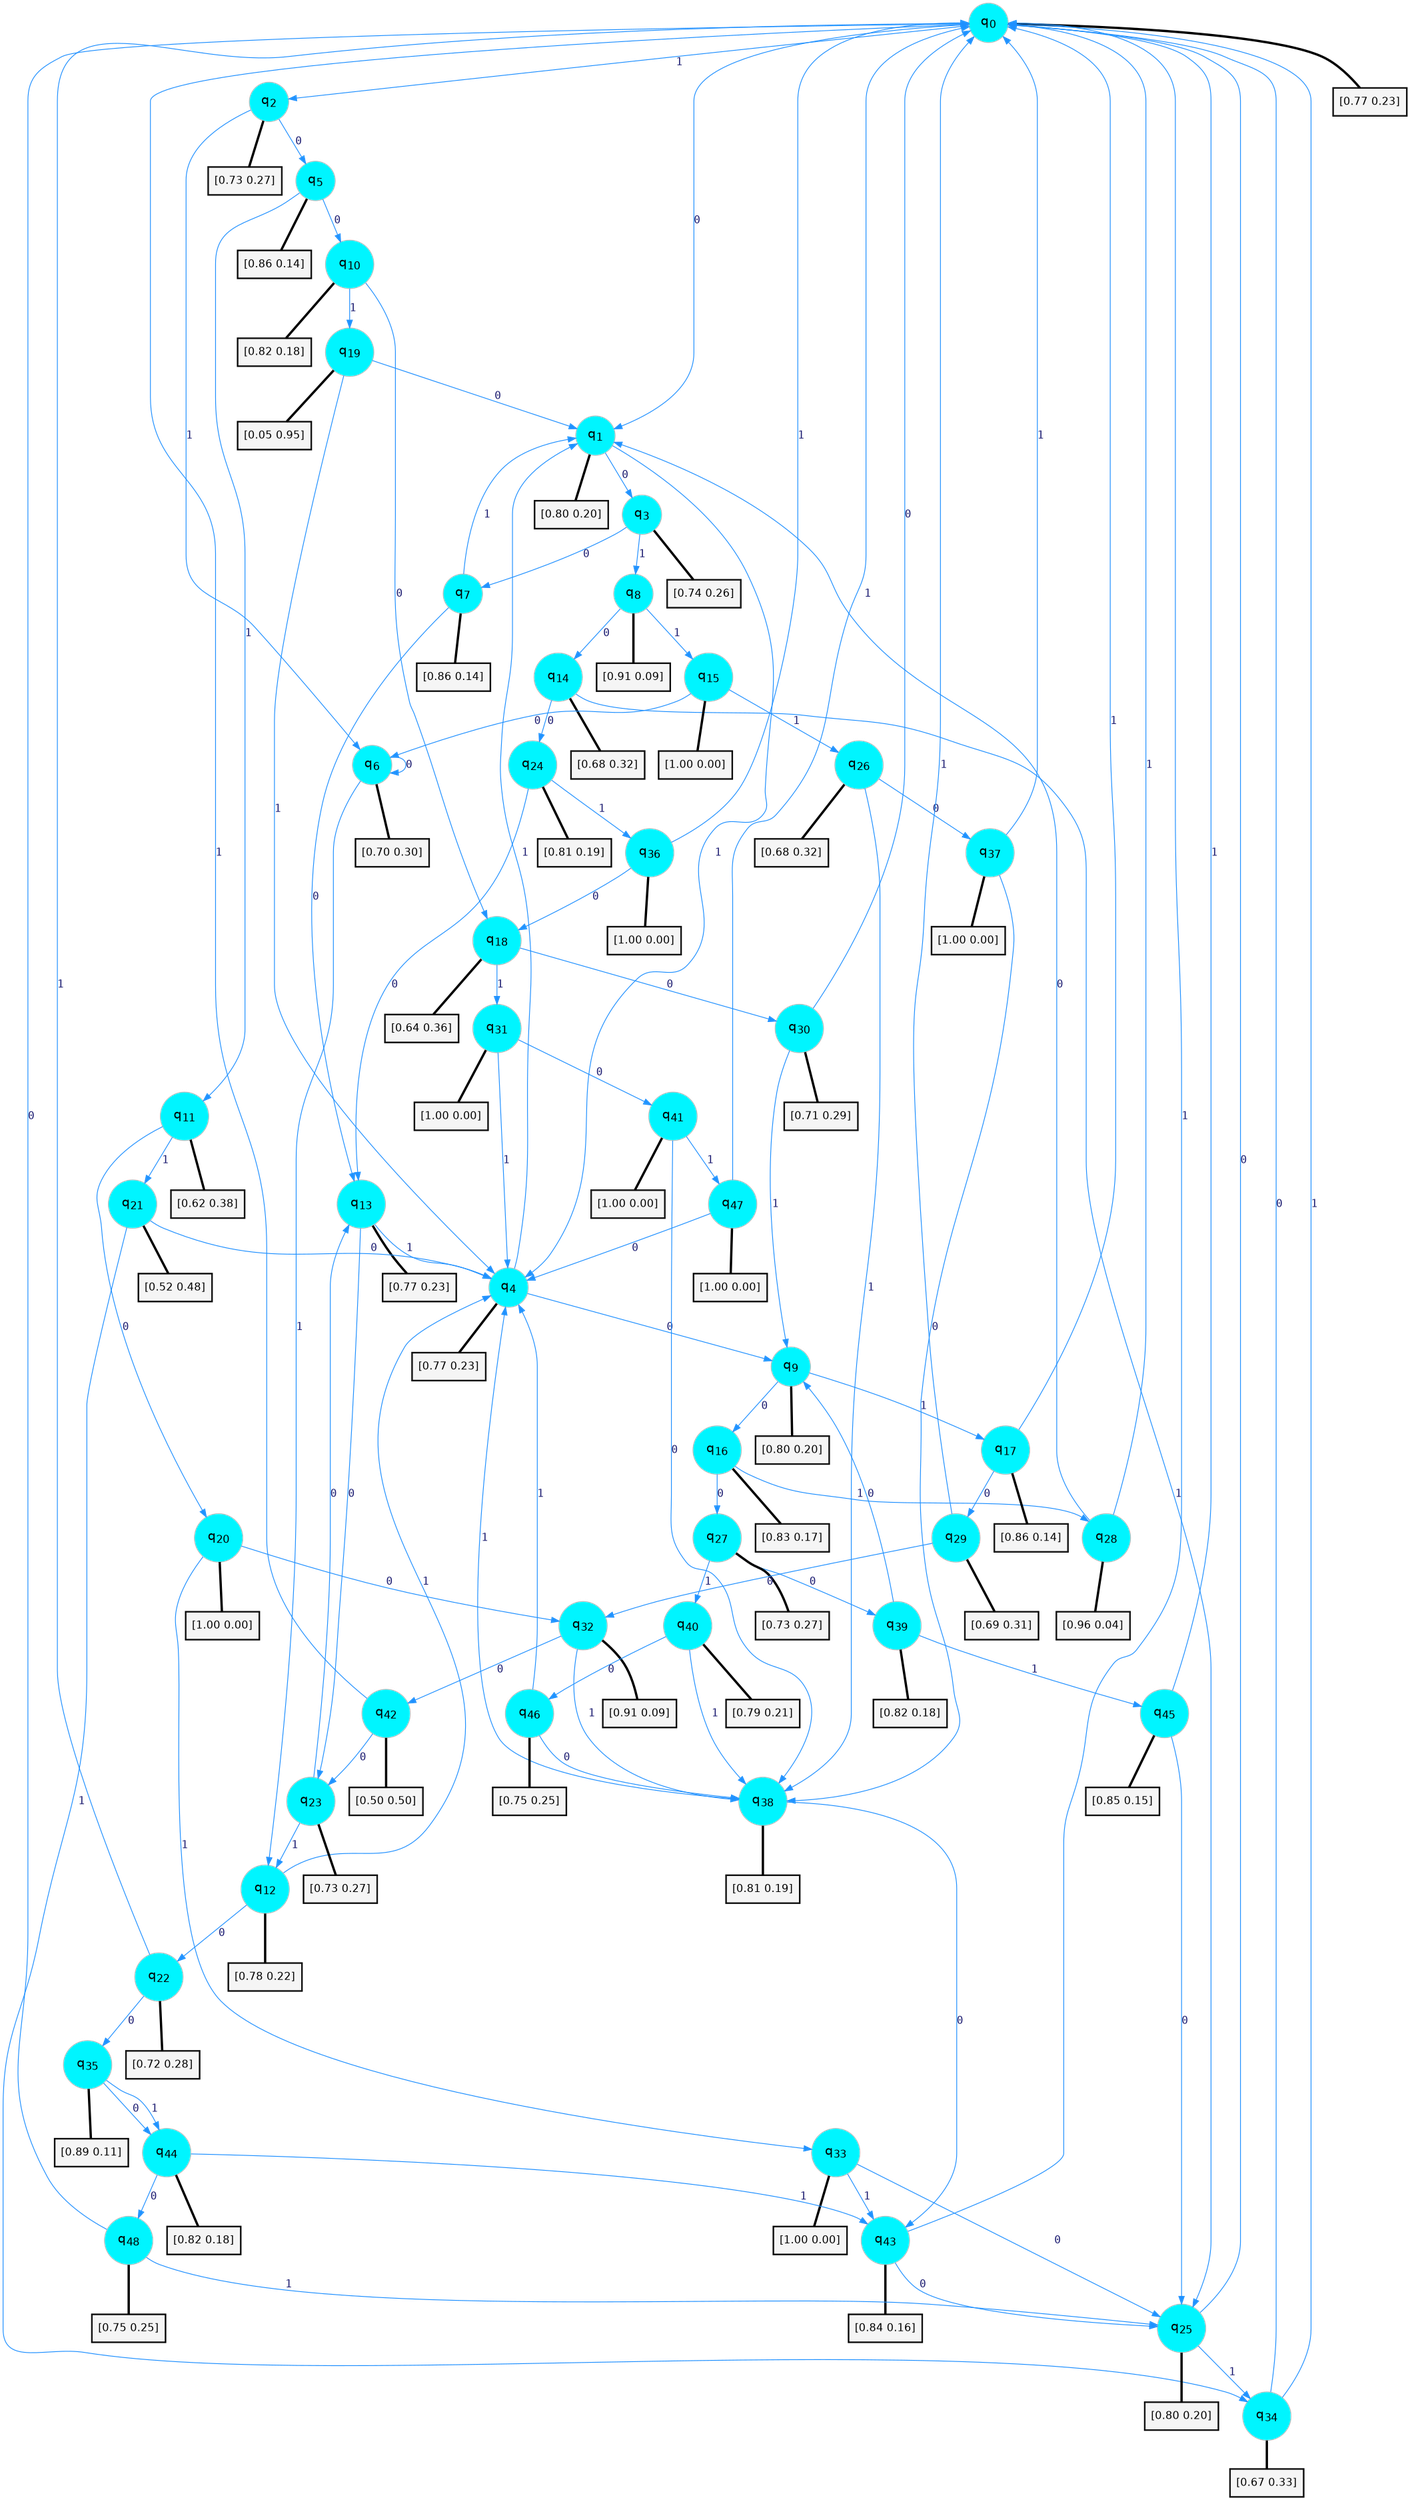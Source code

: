 digraph G {
graph [
bgcolor=transparent, dpi=300, rankdir=TD, size="40,25"];
node [
color=gray, fillcolor=turquoise1, fontcolor=black, fontname=Helvetica, fontsize=16, fontweight=bold, shape=circle, style=filled];
edge [
arrowsize=1, color=dodgerblue1, fontcolor=midnightblue, fontname=courier, fontweight=bold, penwidth=1, style=solid, weight=20];
0[label=<q<SUB>0</SUB>>];
1[label=<q<SUB>1</SUB>>];
2[label=<q<SUB>2</SUB>>];
3[label=<q<SUB>3</SUB>>];
4[label=<q<SUB>4</SUB>>];
5[label=<q<SUB>5</SUB>>];
6[label=<q<SUB>6</SUB>>];
7[label=<q<SUB>7</SUB>>];
8[label=<q<SUB>8</SUB>>];
9[label=<q<SUB>9</SUB>>];
10[label=<q<SUB>10</SUB>>];
11[label=<q<SUB>11</SUB>>];
12[label=<q<SUB>12</SUB>>];
13[label=<q<SUB>13</SUB>>];
14[label=<q<SUB>14</SUB>>];
15[label=<q<SUB>15</SUB>>];
16[label=<q<SUB>16</SUB>>];
17[label=<q<SUB>17</SUB>>];
18[label=<q<SUB>18</SUB>>];
19[label=<q<SUB>19</SUB>>];
20[label=<q<SUB>20</SUB>>];
21[label=<q<SUB>21</SUB>>];
22[label=<q<SUB>22</SUB>>];
23[label=<q<SUB>23</SUB>>];
24[label=<q<SUB>24</SUB>>];
25[label=<q<SUB>25</SUB>>];
26[label=<q<SUB>26</SUB>>];
27[label=<q<SUB>27</SUB>>];
28[label=<q<SUB>28</SUB>>];
29[label=<q<SUB>29</SUB>>];
30[label=<q<SUB>30</SUB>>];
31[label=<q<SUB>31</SUB>>];
32[label=<q<SUB>32</SUB>>];
33[label=<q<SUB>33</SUB>>];
34[label=<q<SUB>34</SUB>>];
35[label=<q<SUB>35</SUB>>];
36[label=<q<SUB>36</SUB>>];
37[label=<q<SUB>37</SUB>>];
38[label=<q<SUB>38</SUB>>];
39[label=<q<SUB>39</SUB>>];
40[label=<q<SUB>40</SUB>>];
41[label=<q<SUB>41</SUB>>];
42[label=<q<SUB>42</SUB>>];
43[label=<q<SUB>43</SUB>>];
44[label=<q<SUB>44</SUB>>];
45[label=<q<SUB>45</SUB>>];
46[label=<q<SUB>46</SUB>>];
47[label=<q<SUB>47</SUB>>];
48[label=<q<SUB>48</SUB>>];
49[label="[0.77 0.23]", shape=box,fontcolor=black, fontname=Helvetica, fontsize=14, penwidth=2, fillcolor=whitesmoke,color=black];
50[label="[0.80 0.20]", shape=box,fontcolor=black, fontname=Helvetica, fontsize=14, penwidth=2, fillcolor=whitesmoke,color=black];
51[label="[0.73 0.27]", shape=box,fontcolor=black, fontname=Helvetica, fontsize=14, penwidth=2, fillcolor=whitesmoke,color=black];
52[label="[0.74 0.26]", shape=box,fontcolor=black, fontname=Helvetica, fontsize=14, penwidth=2, fillcolor=whitesmoke,color=black];
53[label="[0.77 0.23]", shape=box,fontcolor=black, fontname=Helvetica, fontsize=14, penwidth=2, fillcolor=whitesmoke,color=black];
54[label="[0.86 0.14]", shape=box,fontcolor=black, fontname=Helvetica, fontsize=14, penwidth=2, fillcolor=whitesmoke,color=black];
55[label="[0.70 0.30]", shape=box,fontcolor=black, fontname=Helvetica, fontsize=14, penwidth=2, fillcolor=whitesmoke,color=black];
56[label="[0.86 0.14]", shape=box,fontcolor=black, fontname=Helvetica, fontsize=14, penwidth=2, fillcolor=whitesmoke,color=black];
57[label="[0.91 0.09]", shape=box,fontcolor=black, fontname=Helvetica, fontsize=14, penwidth=2, fillcolor=whitesmoke,color=black];
58[label="[0.80 0.20]", shape=box,fontcolor=black, fontname=Helvetica, fontsize=14, penwidth=2, fillcolor=whitesmoke,color=black];
59[label="[0.82 0.18]", shape=box,fontcolor=black, fontname=Helvetica, fontsize=14, penwidth=2, fillcolor=whitesmoke,color=black];
60[label="[0.62 0.38]", shape=box,fontcolor=black, fontname=Helvetica, fontsize=14, penwidth=2, fillcolor=whitesmoke,color=black];
61[label="[0.78 0.22]", shape=box,fontcolor=black, fontname=Helvetica, fontsize=14, penwidth=2, fillcolor=whitesmoke,color=black];
62[label="[0.77 0.23]", shape=box,fontcolor=black, fontname=Helvetica, fontsize=14, penwidth=2, fillcolor=whitesmoke,color=black];
63[label="[0.68 0.32]", shape=box,fontcolor=black, fontname=Helvetica, fontsize=14, penwidth=2, fillcolor=whitesmoke,color=black];
64[label="[1.00 0.00]", shape=box,fontcolor=black, fontname=Helvetica, fontsize=14, penwidth=2, fillcolor=whitesmoke,color=black];
65[label="[0.83 0.17]", shape=box,fontcolor=black, fontname=Helvetica, fontsize=14, penwidth=2, fillcolor=whitesmoke,color=black];
66[label="[0.86 0.14]", shape=box,fontcolor=black, fontname=Helvetica, fontsize=14, penwidth=2, fillcolor=whitesmoke,color=black];
67[label="[0.64 0.36]", shape=box,fontcolor=black, fontname=Helvetica, fontsize=14, penwidth=2, fillcolor=whitesmoke,color=black];
68[label="[0.05 0.95]", shape=box,fontcolor=black, fontname=Helvetica, fontsize=14, penwidth=2, fillcolor=whitesmoke,color=black];
69[label="[1.00 0.00]", shape=box,fontcolor=black, fontname=Helvetica, fontsize=14, penwidth=2, fillcolor=whitesmoke,color=black];
70[label="[0.52 0.48]", shape=box,fontcolor=black, fontname=Helvetica, fontsize=14, penwidth=2, fillcolor=whitesmoke,color=black];
71[label="[0.72 0.28]", shape=box,fontcolor=black, fontname=Helvetica, fontsize=14, penwidth=2, fillcolor=whitesmoke,color=black];
72[label="[0.73 0.27]", shape=box,fontcolor=black, fontname=Helvetica, fontsize=14, penwidth=2, fillcolor=whitesmoke,color=black];
73[label="[0.81 0.19]", shape=box,fontcolor=black, fontname=Helvetica, fontsize=14, penwidth=2, fillcolor=whitesmoke,color=black];
74[label="[0.80 0.20]", shape=box,fontcolor=black, fontname=Helvetica, fontsize=14, penwidth=2, fillcolor=whitesmoke,color=black];
75[label="[0.68 0.32]", shape=box,fontcolor=black, fontname=Helvetica, fontsize=14, penwidth=2, fillcolor=whitesmoke,color=black];
76[label="[0.73 0.27]", shape=box,fontcolor=black, fontname=Helvetica, fontsize=14, penwidth=2, fillcolor=whitesmoke,color=black];
77[label="[0.96 0.04]", shape=box,fontcolor=black, fontname=Helvetica, fontsize=14, penwidth=2, fillcolor=whitesmoke,color=black];
78[label="[0.69 0.31]", shape=box,fontcolor=black, fontname=Helvetica, fontsize=14, penwidth=2, fillcolor=whitesmoke,color=black];
79[label="[0.71 0.29]", shape=box,fontcolor=black, fontname=Helvetica, fontsize=14, penwidth=2, fillcolor=whitesmoke,color=black];
80[label="[1.00 0.00]", shape=box,fontcolor=black, fontname=Helvetica, fontsize=14, penwidth=2, fillcolor=whitesmoke,color=black];
81[label="[0.91 0.09]", shape=box,fontcolor=black, fontname=Helvetica, fontsize=14, penwidth=2, fillcolor=whitesmoke,color=black];
82[label="[1.00 0.00]", shape=box,fontcolor=black, fontname=Helvetica, fontsize=14, penwidth=2, fillcolor=whitesmoke,color=black];
83[label="[0.67 0.33]", shape=box,fontcolor=black, fontname=Helvetica, fontsize=14, penwidth=2, fillcolor=whitesmoke,color=black];
84[label="[0.89 0.11]", shape=box,fontcolor=black, fontname=Helvetica, fontsize=14, penwidth=2, fillcolor=whitesmoke,color=black];
85[label="[1.00 0.00]", shape=box,fontcolor=black, fontname=Helvetica, fontsize=14, penwidth=2, fillcolor=whitesmoke,color=black];
86[label="[1.00 0.00]", shape=box,fontcolor=black, fontname=Helvetica, fontsize=14, penwidth=2, fillcolor=whitesmoke,color=black];
87[label="[0.81 0.19]", shape=box,fontcolor=black, fontname=Helvetica, fontsize=14, penwidth=2, fillcolor=whitesmoke,color=black];
88[label="[0.82 0.18]", shape=box,fontcolor=black, fontname=Helvetica, fontsize=14, penwidth=2, fillcolor=whitesmoke,color=black];
89[label="[0.79 0.21]", shape=box,fontcolor=black, fontname=Helvetica, fontsize=14, penwidth=2, fillcolor=whitesmoke,color=black];
90[label="[1.00 0.00]", shape=box,fontcolor=black, fontname=Helvetica, fontsize=14, penwidth=2, fillcolor=whitesmoke,color=black];
91[label="[0.50 0.50]", shape=box,fontcolor=black, fontname=Helvetica, fontsize=14, penwidth=2, fillcolor=whitesmoke,color=black];
92[label="[0.84 0.16]", shape=box,fontcolor=black, fontname=Helvetica, fontsize=14, penwidth=2, fillcolor=whitesmoke,color=black];
93[label="[0.82 0.18]", shape=box,fontcolor=black, fontname=Helvetica, fontsize=14, penwidth=2, fillcolor=whitesmoke,color=black];
94[label="[0.85 0.15]", shape=box,fontcolor=black, fontname=Helvetica, fontsize=14, penwidth=2, fillcolor=whitesmoke,color=black];
95[label="[0.75 0.25]", shape=box,fontcolor=black, fontname=Helvetica, fontsize=14, penwidth=2, fillcolor=whitesmoke,color=black];
96[label="[1.00 0.00]", shape=box,fontcolor=black, fontname=Helvetica, fontsize=14, penwidth=2, fillcolor=whitesmoke,color=black];
97[label="[0.75 0.25]", shape=box,fontcolor=black, fontname=Helvetica, fontsize=14, penwidth=2, fillcolor=whitesmoke,color=black];
0->1 [label=0];
0->2 [label=1];
0->49 [arrowhead=none, penwidth=3,color=black];
1->3 [label=0];
1->4 [label=1];
1->50 [arrowhead=none, penwidth=3,color=black];
2->5 [label=0];
2->6 [label=1];
2->51 [arrowhead=none, penwidth=3,color=black];
3->7 [label=0];
3->8 [label=1];
3->52 [arrowhead=none, penwidth=3,color=black];
4->9 [label=0];
4->1 [label=1];
4->53 [arrowhead=none, penwidth=3,color=black];
5->10 [label=0];
5->11 [label=1];
5->54 [arrowhead=none, penwidth=3,color=black];
6->6 [label=0];
6->12 [label=1];
6->55 [arrowhead=none, penwidth=3,color=black];
7->13 [label=0];
7->1 [label=1];
7->56 [arrowhead=none, penwidth=3,color=black];
8->14 [label=0];
8->15 [label=1];
8->57 [arrowhead=none, penwidth=3,color=black];
9->16 [label=0];
9->17 [label=1];
9->58 [arrowhead=none, penwidth=3,color=black];
10->18 [label=0];
10->19 [label=1];
10->59 [arrowhead=none, penwidth=3,color=black];
11->20 [label=0];
11->21 [label=1];
11->60 [arrowhead=none, penwidth=3,color=black];
12->22 [label=0];
12->4 [label=1];
12->61 [arrowhead=none, penwidth=3,color=black];
13->23 [label=0];
13->4 [label=1];
13->62 [arrowhead=none, penwidth=3,color=black];
14->24 [label=0];
14->25 [label=1];
14->63 [arrowhead=none, penwidth=3,color=black];
15->6 [label=0];
15->26 [label=1];
15->64 [arrowhead=none, penwidth=3,color=black];
16->27 [label=0];
16->28 [label=1];
16->65 [arrowhead=none, penwidth=3,color=black];
17->29 [label=0];
17->0 [label=1];
17->66 [arrowhead=none, penwidth=3,color=black];
18->30 [label=0];
18->31 [label=1];
18->67 [arrowhead=none, penwidth=3,color=black];
19->1 [label=0];
19->4 [label=1];
19->68 [arrowhead=none, penwidth=3,color=black];
20->32 [label=0];
20->33 [label=1];
20->69 [arrowhead=none, penwidth=3,color=black];
21->4 [label=0];
21->34 [label=1];
21->70 [arrowhead=none, penwidth=3,color=black];
22->35 [label=0];
22->0 [label=1];
22->71 [arrowhead=none, penwidth=3,color=black];
23->13 [label=0];
23->12 [label=1];
23->72 [arrowhead=none, penwidth=3,color=black];
24->13 [label=0];
24->36 [label=1];
24->73 [arrowhead=none, penwidth=3,color=black];
25->0 [label=0];
25->34 [label=1];
25->74 [arrowhead=none, penwidth=3,color=black];
26->37 [label=0];
26->38 [label=1];
26->75 [arrowhead=none, penwidth=3,color=black];
27->39 [label=0];
27->40 [label=1];
27->76 [arrowhead=none, penwidth=3,color=black];
28->1 [label=0];
28->0 [label=1];
28->77 [arrowhead=none, penwidth=3,color=black];
29->32 [label=0];
29->0 [label=1];
29->78 [arrowhead=none, penwidth=3,color=black];
30->0 [label=0];
30->9 [label=1];
30->79 [arrowhead=none, penwidth=3,color=black];
31->41 [label=0];
31->4 [label=1];
31->80 [arrowhead=none, penwidth=3,color=black];
32->42 [label=0];
32->38 [label=1];
32->81 [arrowhead=none, penwidth=3,color=black];
33->25 [label=0];
33->43 [label=1];
33->82 [arrowhead=none, penwidth=3,color=black];
34->0 [label=0];
34->0 [label=1];
34->83 [arrowhead=none, penwidth=3,color=black];
35->44 [label=0];
35->44 [label=1];
35->84 [arrowhead=none, penwidth=3,color=black];
36->18 [label=0];
36->0 [label=1];
36->85 [arrowhead=none, penwidth=3,color=black];
37->38 [label=0];
37->0 [label=1];
37->86 [arrowhead=none, penwidth=3,color=black];
38->43 [label=0];
38->4 [label=1];
38->87 [arrowhead=none, penwidth=3,color=black];
39->9 [label=0];
39->45 [label=1];
39->88 [arrowhead=none, penwidth=3,color=black];
40->46 [label=0];
40->38 [label=1];
40->89 [arrowhead=none, penwidth=3,color=black];
41->38 [label=0];
41->47 [label=1];
41->90 [arrowhead=none, penwidth=3,color=black];
42->23 [label=0];
42->0 [label=1];
42->91 [arrowhead=none, penwidth=3,color=black];
43->25 [label=0];
43->0 [label=1];
43->92 [arrowhead=none, penwidth=3,color=black];
44->48 [label=0];
44->43 [label=1];
44->93 [arrowhead=none, penwidth=3,color=black];
45->25 [label=0];
45->0 [label=1];
45->94 [arrowhead=none, penwidth=3,color=black];
46->38 [label=0];
46->4 [label=1];
46->95 [arrowhead=none, penwidth=3,color=black];
47->4 [label=0];
47->0 [label=1];
47->96 [arrowhead=none, penwidth=3,color=black];
48->0 [label=0];
48->25 [label=1];
48->97 [arrowhead=none, penwidth=3,color=black];
}
